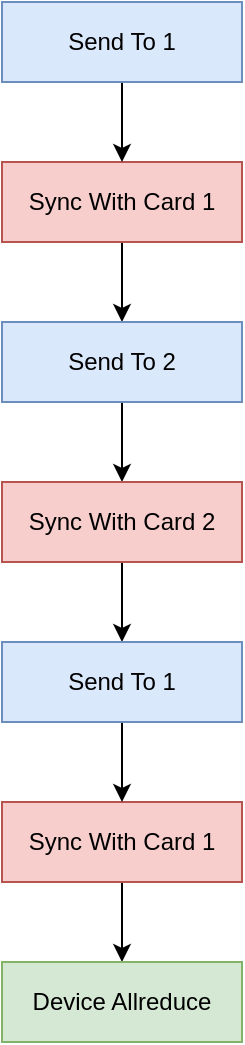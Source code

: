 <mxfile version="21.3.2" type="github">
  <diagram name="Page-1" id="l4n5BHPD1CxgrVOOq63T">
    <mxGraphModel dx="2358" dy="1304" grid="1" gridSize="10" guides="1" tooltips="1" connect="1" arrows="1" fold="1" page="1" pageScale="1" pageWidth="850" pageHeight="1100" math="0" shadow="0">
      <root>
        <mxCell id="0" />
        <mxCell id="1" parent="0" />
        <mxCell id="1fhYYoBiJhl-3eB0wsII-1" value="" style="edgeStyle=orthogonalEdgeStyle;rounded=0;orthogonalLoop=1;jettySize=auto;html=1;" edge="1" parent="1" source="1fhYYoBiJhl-3eB0wsII-2">
          <mxGeometry relative="1" as="geometry">
            <mxPoint x="100" y="280" as="targetPoint" />
          </mxGeometry>
        </mxCell>
        <mxCell id="1fhYYoBiJhl-3eB0wsII-2" value="Sync With Card 1" style="rounded=0;whiteSpace=wrap;html=1;fillColor=#f8cecc;strokeColor=#b85450;" vertex="1" parent="1">
          <mxGeometry x="40" y="200" width="120" height="40" as="geometry" />
        </mxCell>
        <mxCell id="1fhYYoBiJhl-3eB0wsII-4" value="" style="edgeStyle=orthogonalEdgeStyle;rounded=0;orthogonalLoop=1;jettySize=auto;html=1;" edge="1" parent="1" source="1fhYYoBiJhl-3eB0wsII-5" target="1fhYYoBiJhl-3eB0wsII-2">
          <mxGeometry relative="1" as="geometry" />
        </mxCell>
        <mxCell id="1fhYYoBiJhl-3eB0wsII-5" value="Send To 1" style="rounded=0;whiteSpace=wrap;html=1;fillColor=#dae8fc;strokeColor=#6c8ebf;" vertex="1" parent="1">
          <mxGeometry x="40" y="120" width="120" height="40" as="geometry" />
        </mxCell>
        <mxCell id="1fhYYoBiJhl-3eB0wsII-9" value="" style="edgeStyle=orthogonalEdgeStyle;rounded=0;orthogonalLoop=1;jettySize=auto;html=1;" edge="1" parent="1" source="1fhYYoBiJhl-3eB0wsII-6" target="1fhYYoBiJhl-3eB0wsII-8">
          <mxGeometry relative="1" as="geometry" />
        </mxCell>
        <mxCell id="1fhYYoBiJhl-3eB0wsII-6" value="Send To 2" style="rounded=0;whiteSpace=wrap;html=1;fillColor=#dae8fc;strokeColor=#6c8ebf;" vertex="1" parent="1">
          <mxGeometry x="40" y="280" width="120" height="40" as="geometry" />
        </mxCell>
        <mxCell id="1fhYYoBiJhl-3eB0wsII-13" value="" style="edgeStyle=orthogonalEdgeStyle;rounded=0;orthogonalLoop=1;jettySize=auto;html=1;" edge="1" parent="1" source="1fhYYoBiJhl-3eB0wsII-8" target="1fhYYoBiJhl-3eB0wsII-12">
          <mxGeometry relative="1" as="geometry" />
        </mxCell>
        <mxCell id="1fhYYoBiJhl-3eB0wsII-8" value="Sync With Card 2" style="rounded=0;whiteSpace=wrap;html=1;fillColor=#f8cecc;strokeColor=#b85450;" vertex="1" parent="1">
          <mxGeometry x="40" y="360" width="120" height="40" as="geometry" />
        </mxCell>
        <mxCell id="1fhYYoBiJhl-3eB0wsII-15" value="" style="edgeStyle=orthogonalEdgeStyle;rounded=0;orthogonalLoop=1;jettySize=auto;html=1;" edge="1" parent="1" source="1fhYYoBiJhl-3eB0wsII-10" target="1fhYYoBiJhl-3eB0wsII-14">
          <mxGeometry relative="1" as="geometry" />
        </mxCell>
        <mxCell id="1fhYYoBiJhl-3eB0wsII-10" value="Sync With Card 1" style="rounded=0;whiteSpace=wrap;html=1;fillColor=#f8cecc;strokeColor=#b85450;" vertex="1" parent="1">
          <mxGeometry x="40" y="520" width="120" height="40" as="geometry" />
        </mxCell>
        <mxCell id="1fhYYoBiJhl-3eB0wsII-11" value="" style="edgeStyle=orthogonalEdgeStyle;rounded=0;orthogonalLoop=1;jettySize=auto;html=1;" edge="1" parent="1" source="1fhYYoBiJhl-3eB0wsII-12" target="1fhYYoBiJhl-3eB0wsII-10">
          <mxGeometry relative="1" as="geometry" />
        </mxCell>
        <mxCell id="1fhYYoBiJhl-3eB0wsII-12" value="Send To 1" style="rounded=0;whiteSpace=wrap;html=1;fillColor=#dae8fc;strokeColor=#6c8ebf;" vertex="1" parent="1">
          <mxGeometry x="40" y="440" width="120" height="40" as="geometry" />
        </mxCell>
        <mxCell id="1fhYYoBiJhl-3eB0wsII-14" value="Device Allreduce" style="rounded=0;whiteSpace=wrap;html=1;fillColor=#d5e8d4;strokeColor=#82b366;" vertex="1" parent="1">
          <mxGeometry x="40" y="600" width="120" height="40" as="geometry" />
        </mxCell>
      </root>
    </mxGraphModel>
  </diagram>
</mxfile>
